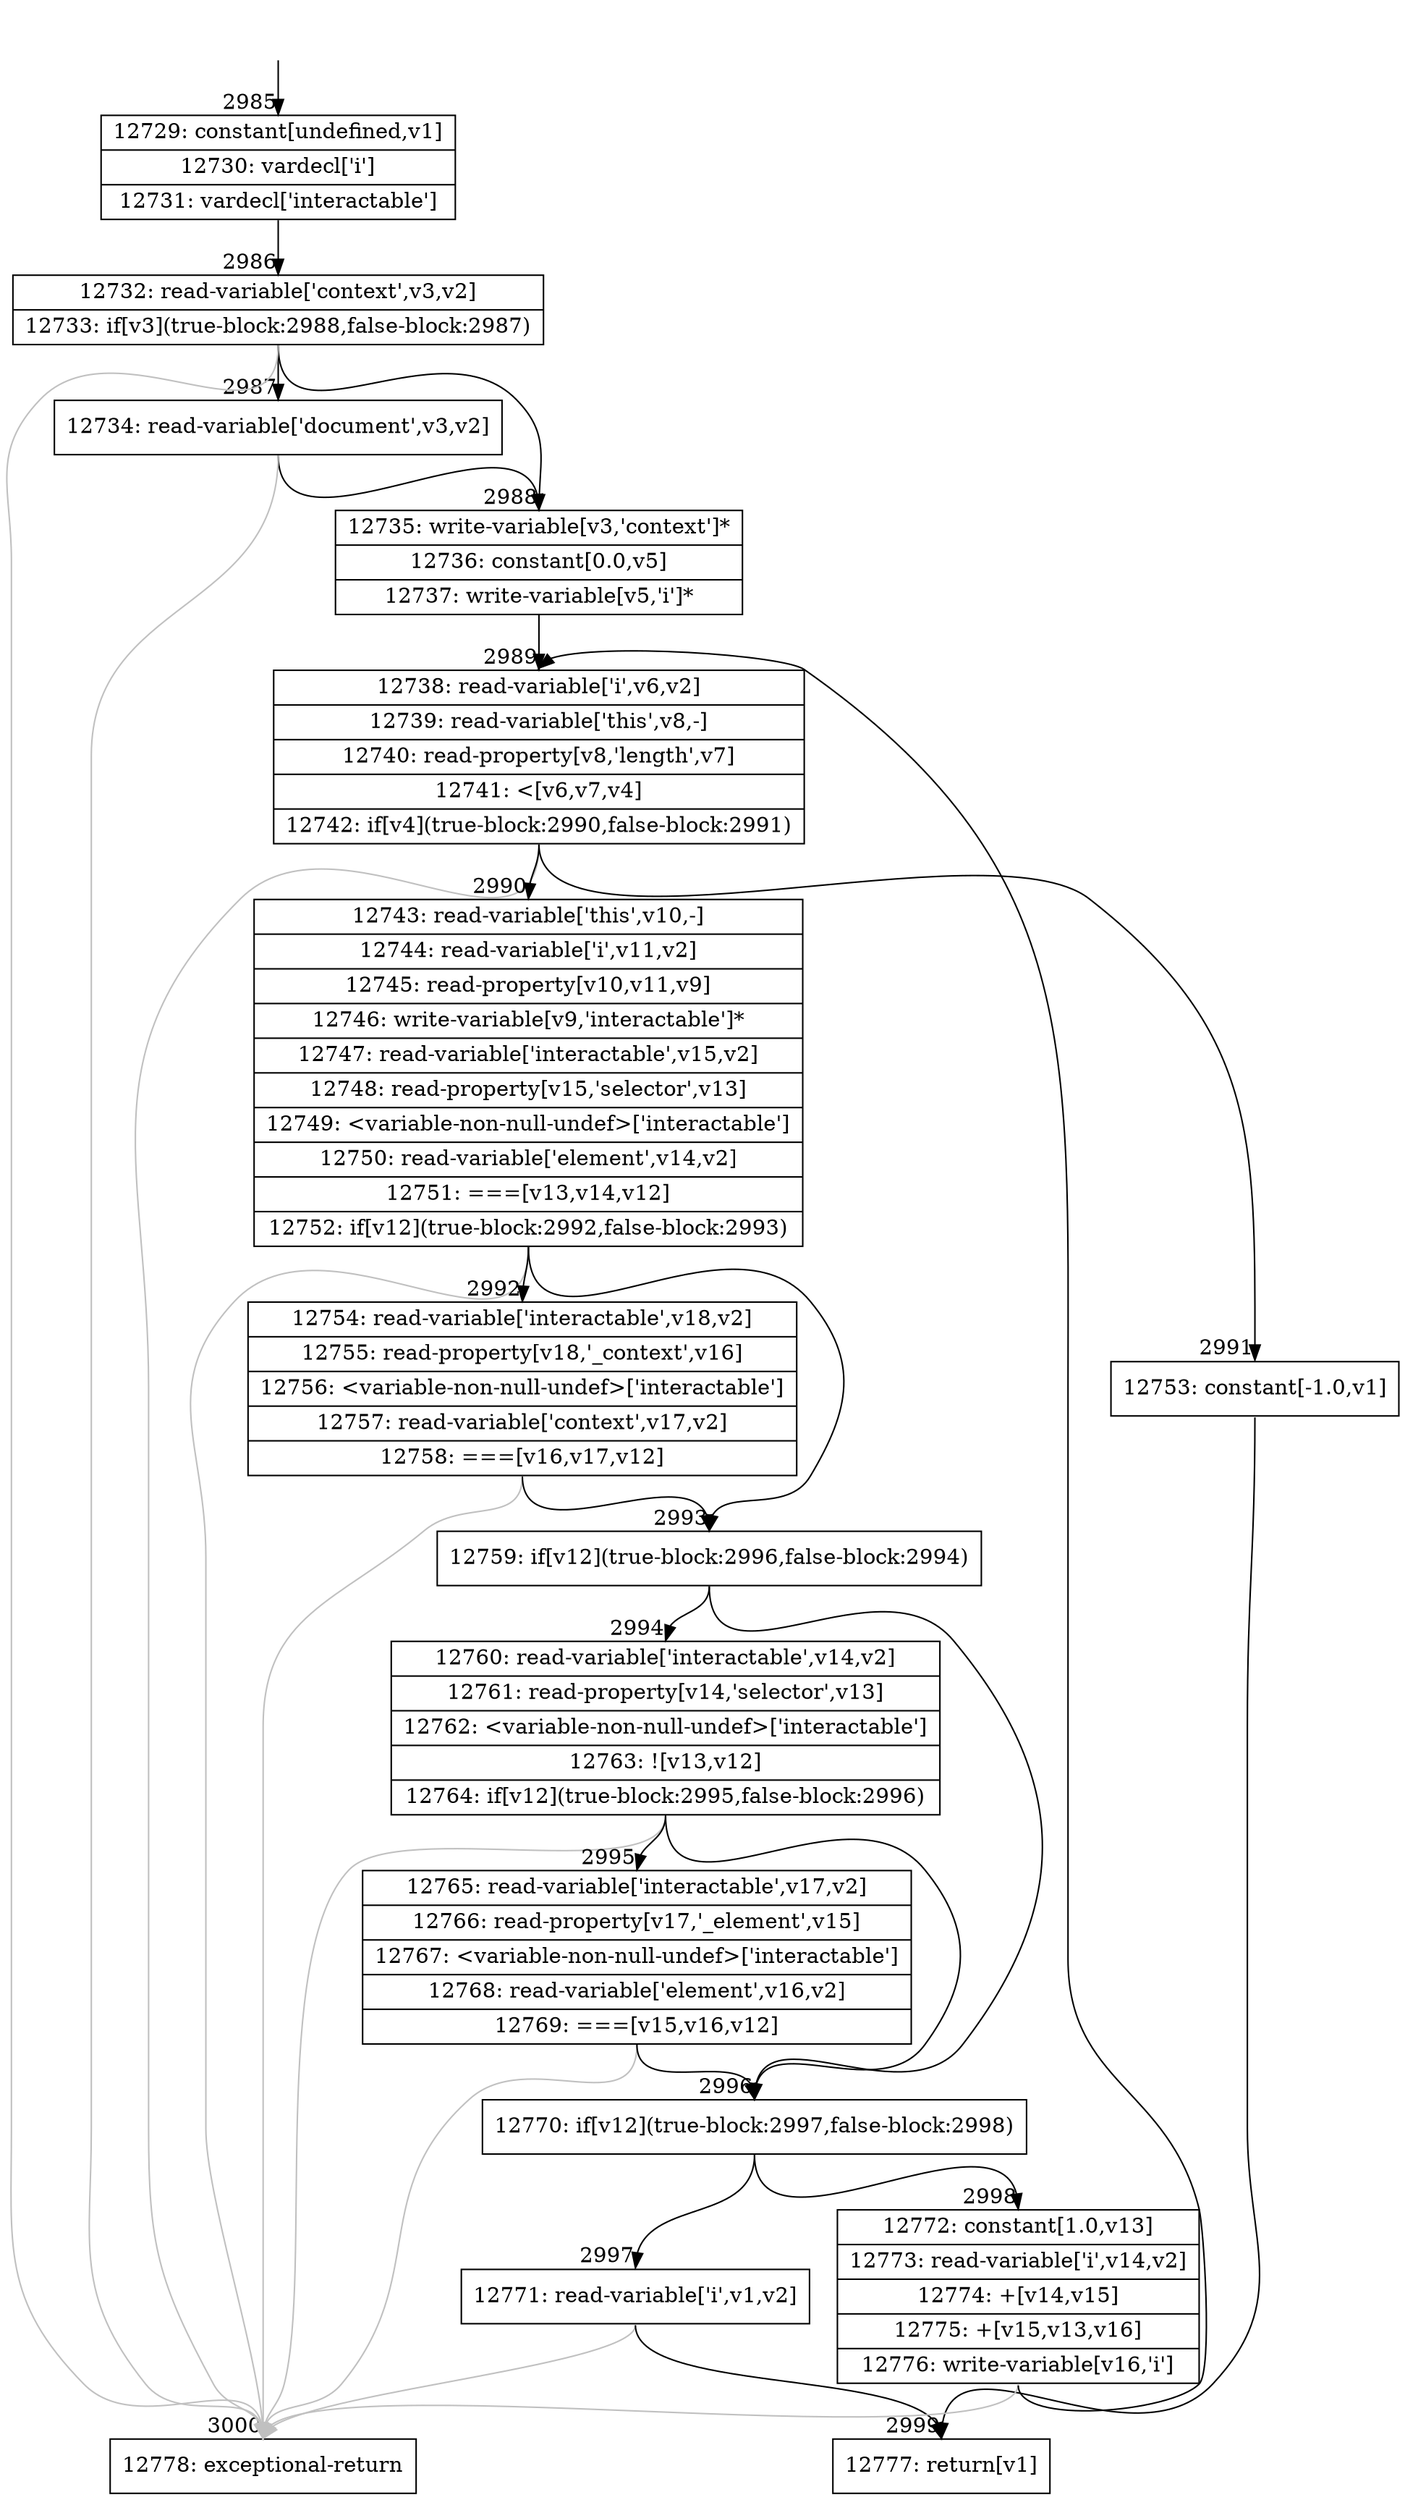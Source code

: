 digraph {
rankdir="TD"
BB_entry125[shape=none,label=""];
BB_entry125 -> BB2985 [tailport=s, headport=n, headlabel="    2985"]
BB2985 [shape=record label="{12729: constant[undefined,v1]|12730: vardecl['i']|12731: vardecl['interactable']}" ] 
BB2985 -> BB2986 [tailport=s, headport=n, headlabel="      2986"]
BB2986 [shape=record label="{12732: read-variable['context',v3,v2]|12733: if[v3](true-block:2988,false-block:2987)}" ] 
BB2986 -> BB2988 [tailport=s, headport=n, headlabel="      2988"]
BB2986 -> BB2987 [tailport=s, headport=n, headlabel="      2987"]
BB2986 -> BB3000 [tailport=s, headport=n, color=gray, headlabel="      3000"]
BB2987 [shape=record label="{12734: read-variable['document',v3,v2]}" ] 
BB2987 -> BB2988 [tailport=s, headport=n]
BB2987 -> BB3000 [tailport=s, headport=n, color=gray]
BB2988 [shape=record label="{12735: write-variable[v3,'context']*|12736: constant[0.0,v5]|12737: write-variable[v5,'i']*}" ] 
BB2988 -> BB2989 [tailport=s, headport=n, headlabel="      2989"]
BB2989 [shape=record label="{12738: read-variable['i',v6,v2]|12739: read-variable['this',v8,-]|12740: read-property[v8,'length',v7]|12741: \<[v6,v7,v4]|12742: if[v4](true-block:2990,false-block:2991)}" ] 
BB2989 -> BB2990 [tailport=s, headport=n, headlabel="      2990"]
BB2989 -> BB2991 [tailport=s, headport=n, headlabel="      2991"]
BB2989 -> BB3000 [tailport=s, headport=n, color=gray]
BB2990 [shape=record label="{12743: read-variable['this',v10,-]|12744: read-variable['i',v11,v2]|12745: read-property[v10,v11,v9]|12746: write-variable[v9,'interactable']*|12747: read-variable['interactable',v15,v2]|12748: read-property[v15,'selector',v13]|12749: \<variable-non-null-undef\>['interactable']|12750: read-variable['element',v14,v2]|12751: ===[v13,v14,v12]|12752: if[v12](true-block:2992,false-block:2993)}" ] 
BB2990 -> BB2993 [tailport=s, headport=n, headlabel="      2993"]
BB2990 -> BB2992 [tailport=s, headport=n, headlabel="      2992"]
BB2990 -> BB3000 [tailport=s, headport=n, color=gray]
BB2991 [shape=record label="{12753: constant[-1.0,v1]}" ] 
BB2991 -> BB2999 [tailport=s, headport=n, headlabel="      2999"]
BB2992 [shape=record label="{12754: read-variable['interactable',v18,v2]|12755: read-property[v18,'_context',v16]|12756: \<variable-non-null-undef\>['interactable']|12757: read-variable['context',v17,v2]|12758: ===[v16,v17,v12]}" ] 
BB2992 -> BB2993 [tailport=s, headport=n]
BB2992 -> BB3000 [tailport=s, headport=n, color=gray]
BB2993 [shape=record label="{12759: if[v12](true-block:2996,false-block:2994)}" ] 
BB2993 -> BB2996 [tailport=s, headport=n, headlabel="      2996"]
BB2993 -> BB2994 [tailport=s, headport=n, headlabel="      2994"]
BB2994 [shape=record label="{12760: read-variable['interactable',v14,v2]|12761: read-property[v14,'selector',v13]|12762: \<variable-non-null-undef\>['interactable']|12763: ![v13,v12]|12764: if[v12](true-block:2995,false-block:2996)}" ] 
BB2994 -> BB2996 [tailport=s, headport=n]
BB2994 -> BB2995 [tailport=s, headport=n, headlabel="      2995"]
BB2994 -> BB3000 [tailport=s, headport=n, color=gray]
BB2995 [shape=record label="{12765: read-variable['interactable',v17,v2]|12766: read-property[v17,'_element',v15]|12767: \<variable-non-null-undef\>['interactable']|12768: read-variable['element',v16,v2]|12769: ===[v15,v16,v12]}" ] 
BB2995 -> BB2996 [tailport=s, headport=n]
BB2995 -> BB3000 [tailport=s, headport=n, color=gray]
BB2996 [shape=record label="{12770: if[v12](true-block:2997,false-block:2998)}" ] 
BB2996 -> BB2997 [tailport=s, headport=n, headlabel="      2997"]
BB2996 -> BB2998 [tailport=s, headport=n, headlabel="      2998"]
BB2997 [shape=record label="{12771: read-variable['i',v1,v2]}" ] 
BB2997 -> BB2999 [tailport=s, headport=n]
BB2997 -> BB3000 [tailport=s, headport=n, color=gray]
BB2998 [shape=record label="{12772: constant[1.0,v13]|12773: read-variable['i',v14,v2]|12774: +[v14,v15]|12775: +[v15,v13,v16]|12776: write-variable[v16,'i']}" ] 
BB2998 -> BB2989 [tailport=s, headport=n]
BB2998 -> BB3000 [tailport=s, headport=n, color=gray]
BB2999 [shape=record label="{12777: return[v1]}" ] 
BB3000 [shape=record label="{12778: exceptional-return}" ] 
//#$~ 3773
}
